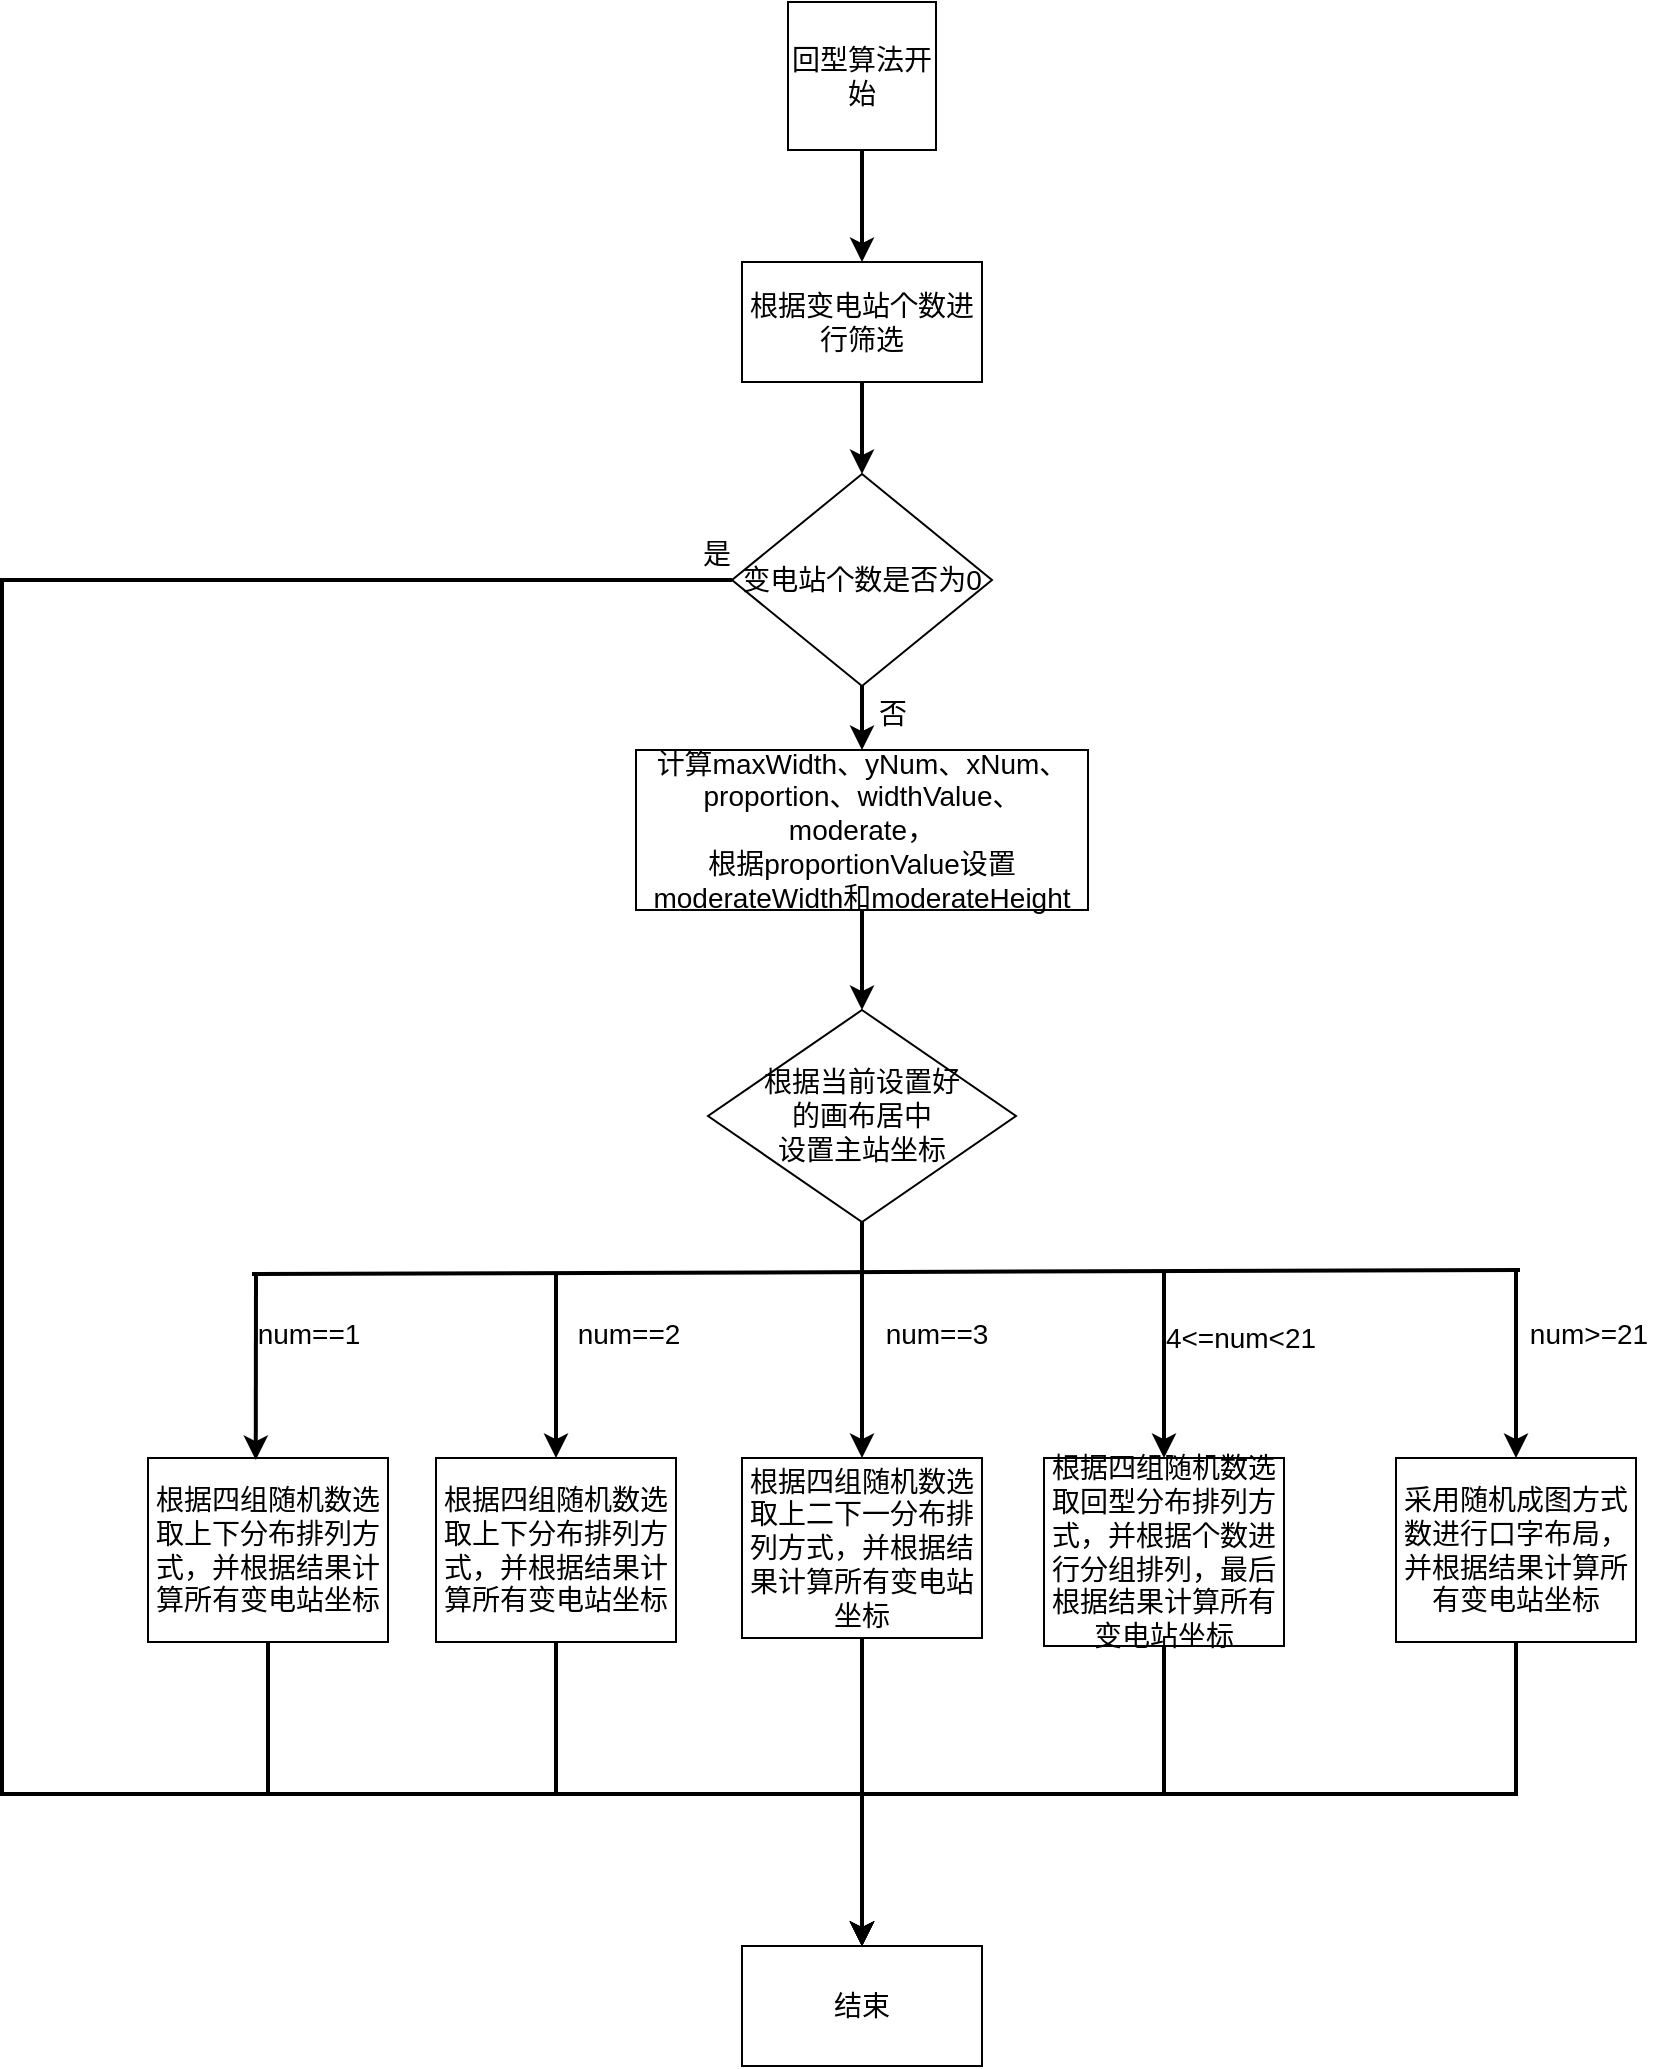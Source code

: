 <mxfile version="24.2.5" type="github">
  <diagram name="Page-1" id="edf60f1a-56cd-e834-aa8a-f176f3a09ee4">
    <mxGraphModel dx="2074" dy="1029" grid="1" gridSize="2" guides="1" tooltips="1" connect="1" arrows="1" fold="1" page="1" pageScale="1" pageWidth="3300" pageHeight="2339" background="none" math="0" shadow="0">
      <root>
        <mxCell id="0" />
        <mxCell id="1" parent="0" />
        <mxCell id="O1Lk2BeVLnMHG4F84F1X-48" style="edgeStyle=orthogonalEdgeStyle;rounded=0;orthogonalLoop=1;jettySize=auto;html=1;exitX=0.5;exitY=1;exitDx=0;exitDy=0;strokeWidth=2;fontSize=14;" parent="1" source="O1Lk2BeVLnMHG4F84F1X-1" target="O1Lk2BeVLnMHG4F84F1X-2" edge="1">
          <mxGeometry relative="1" as="geometry" />
        </mxCell>
        <mxCell id="O1Lk2BeVLnMHG4F84F1X-1" value="回型算法开始" style="whiteSpace=wrap;html=1;aspect=fixed;fontSize=14;" parent="1" vertex="1">
          <mxGeometry x="792" y="198" width="74" height="74" as="geometry" />
        </mxCell>
        <mxCell id="O1Lk2BeVLnMHG4F84F1X-12" value="" style="edgeStyle=orthogonalEdgeStyle;rounded=0;orthogonalLoop=1;jettySize=auto;html=1;strokeWidth=2;fontSize=14;" parent="1" source="O1Lk2BeVLnMHG4F84F1X-2" target="O1Lk2BeVLnMHG4F84F1X-11" edge="1">
          <mxGeometry relative="1" as="geometry">
            <Array as="points">
              <mxPoint x="829" y="408" />
              <mxPoint x="829" y="408" />
            </Array>
          </mxGeometry>
        </mxCell>
        <mxCell id="O1Lk2BeVLnMHG4F84F1X-2" value="根据变电站个数进行筛选" style="whiteSpace=wrap;html=1;fontSize=14;" parent="1" vertex="1">
          <mxGeometry x="769" y="328" width="120" height="60" as="geometry" />
        </mxCell>
        <mxCell id="O1Lk2BeVLnMHG4F84F1X-19" value="" style="edgeStyle=orthogonalEdgeStyle;rounded=0;orthogonalLoop=1;jettySize=auto;html=1;strokeWidth=2;fontSize=14;" parent="1" source="O1Lk2BeVLnMHG4F84F1X-11" target="O1Lk2BeVLnMHG4F84F1X-18" edge="1">
          <mxGeometry relative="1" as="geometry">
            <Array as="points">
              <mxPoint x="829" y="558" />
              <mxPoint x="829" y="558" />
            </Array>
          </mxGeometry>
        </mxCell>
        <mxCell id="O1Lk2BeVLnMHG4F84F1X-79" style="edgeStyle=orthogonalEdgeStyle;rounded=0;orthogonalLoop=1;jettySize=auto;html=1;exitX=0;exitY=0.5;exitDx=0;exitDy=0;endArrow=none;endFill=0;strokeWidth=2;fontSize=14;" parent="1" source="O1Lk2BeVLnMHG4F84F1X-11" edge="1">
          <mxGeometry relative="1" as="geometry">
            <mxPoint x="534" y="1094" as="targetPoint" />
            <Array as="points">
              <mxPoint x="399" y="487" />
              <mxPoint x="399" y="1094" />
            </Array>
          </mxGeometry>
        </mxCell>
        <mxCell id="O1Lk2BeVLnMHG4F84F1X-11" value="变电站个数是否为0" style="rhombus;whiteSpace=wrap;html=1;fontSize=14;" parent="1" vertex="1">
          <mxGeometry x="764" y="434" width="130" height="106" as="geometry" />
        </mxCell>
        <mxCell id="O1Lk2BeVLnMHG4F84F1X-13" value="结束" style="whiteSpace=wrap;html=1;fontSize=14;" parent="1" vertex="1">
          <mxGeometry x="769" y="1170" width="120" height="60" as="geometry" />
        </mxCell>
        <mxCell id="O1Lk2BeVLnMHG4F84F1X-22" value="" style="edgeStyle=orthogonalEdgeStyle;rounded=0;orthogonalLoop=1;jettySize=auto;html=1;strokeWidth=2;fontSize=14;" parent="1" source="O1Lk2BeVLnMHG4F84F1X-18" target="O1Lk2BeVLnMHG4F84F1X-21" edge="1">
          <mxGeometry relative="1" as="geometry" />
        </mxCell>
        <mxCell id="O1Lk2BeVLnMHG4F84F1X-18" value="&lt;div style=&quot;font-size: 14px;&quot;&gt;&lt;span style=&quot;background-color: initial; font-size: 14px;&quot;&gt;计算maxWidth、yNum、&lt;/span&gt;&lt;span style=&quot;background-color: initial; font-size: 14px;&quot;&gt;xNum、&lt;/span&gt;&lt;span style=&quot;background-color: initial; font-size: 14px;&quot;&gt;proportion、widthValue、moderate，&lt;/span&gt;&lt;/div&gt;&lt;div style=&quot;font-size: 14px;&quot;&gt;根据proportionValue设置&lt;/div&gt;&lt;div style=&quot;font-size: 14px;&quot;&gt;&lt;span style=&quot;background-color: initial; font-size: 14px;&quot;&gt;moderateWidth和&lt;/span&gt;&lt;span style=&quot;background-color: initial; font-size: 14px;&quot;&gt;moderateHeight&lt;/span&gt;&lt;/div&gt;" style="html=1;align=center;labelPosition=center;verticalLabelPosition=middle;verticalAlign=middle;whiteSpace=wrap;fontSize=14;" parent="1" vertex="1">
          <mxGeometry x="716" y="572" width="226" height="80" as="geometry" />
        </mxCell>
        <mxCell id="O1Lk2BeVLnMHG4F84F1X-21" value="根据当前设置好&lt;br style=&quot;font-size: 14px;&quot;&gt;的画布居中&lt;br style=&quot;font-size: 14px;&quot;&gt;设置主站坐标" style="rhombus;whiteSpace=wrap;html=1;fontSize=14;" parent="1" vertex="1">
          <mxGeometry x="752" y="702" width="154" height="106" as="geometry" />
        </mxCell>
        <mxCell id="O1Lk2BeVLnMHG4F84F1X-75" style="edgeStyle=orthogonalEdgeStyle;rounded=0;orthogonalLoop=1;jettySize=auto;html=1;exitX=0.5;exitY=1;exitDx=0;exitDy=0;entryX=0.5;entryY=0;entryDx=0;entryDy=0;strokeWidth=2;fontSize=14;" parent="1" source="O1Lk2BeVLnMHG4F84F1X-23" target="O1Lk2BeVLnMHG4F84F1X-13" edge="1">
          <mxGeometry relative="1" as="geometry">
            <mxPoint x="630" y="1140" as="targetPoint" />
          </mxGeometry>
        </mxCell>
        <mxCell id="O1Lk2BeVLnMHG4F84F1X-23" value="根据四组随机数选取上下分布排列方式，并根据结果计算所有变电站坐标" style="whiteSpace=wrap;html=1;fontSize=14;" parent="1" vertex="1">
          <mxGeometry x="472" y="926" width="120" height="92" as="geometry" />
        </mxCell>
        <mxCell id="O1Lk2BeVLnMHG4F84F1X-77" style="edgeStyle=orthogonalEdgeStyle;rounded=0;orthogonalLoop=1;jettySize=auto;html=1;exitX=0.5;exitY=1;exitDx=0;exitDy=0;entryX=0.5;entryY=0;entryDx=0;entryDy=0;strokeWidth=2;fontSize=14;" parent="1" source="O1Lk2BeVLnMHG4F84F1X-25" target="O1Lk2BeVLnMHG4F84F1X-13" edge="1">
          <mxGeometry relative="1" as="geometry">
            <Array as="points">
              <mxPoint x="980" y="1094" />
              <mxPoint x="829" y="1094" />
            </Array>
          </mxGeometry>
        </mxCell>
        <mxCell id="O1Lk2BeVLnMHG4F84F1X-25" value="根据四组随机数选取回型分布排列方式，并根据个数进行分组排列，最后根据结果计算所有变电站坐标" style="whiteSpace=wrap;html=1;fontSize=14;" parent="1" vertex="1">
          <mxGeometry x="920" y="926" width="120" height="94" as="geometry" />
        </mxCell>
        <mxCell id="O1Lk2BeVLnMHG4F84F1X-70" style="edgeStyle=orthogonalEdgeStyle;rounded=0;orthogonalLoop=1;jettySize=auto;html=1;exitX=0.5;exitY=1;exitDx=0;exitDy=0;entryX=0.5;entryY=0;entryDx=0;entryDy=0;strokeWidth=2;fontSize=14;" parent="1" source="O1Lk2BeVLnMHG4F84F1X-26" target="O1Lk2BeVLnMHG4F84F1X-13" edge="1">
          <mxGeometry relative="1" as="geometry" />
        </mxCell>
        <mxCell id="O1Lk2BeVLnMHG4F84F1X-26" value="采用随机成图方式数进行口字布局，并根据结果计算所有变电站坐标" style="whiteSpace=wrap;html=1;fontSize=14;" parent="1" vertex="1">
          <mxGeometry x="1096" y="926" width="120" height="92" as="geometry" />
        </mxCell>
        <mxCell id="O1Lk2BeVLnMHG4F84F1X-73" style="edgeStyle=orthogonalEdgeStyle;rounded=0;orthogonalLoop=1;jettySize=auto;html=1;exitX=0.5;exitY=1;exitDx=0;exitDy=0;entryX=0.5;entryY=0;entryDx=0;entryDy=0;strokeWidth=2;fontSize=14;" parent="1" source="O1Lk2BeVLnMHG4F84F1X-27" target="O1Lk2BeVLnMHG4F84F1X-13" edge="1">
          <mxGeometry relative="1" as="geometry" />
        </mxCell>
        <mxCell id="O1Lk2BeVLnMHG4F84F1X-27" value="根据四组随机数选取上二下一分布排列方式，并根据结果计算所有变电站坐标" style="whiteSpace=wrap;html=1;fontSize=14;" parent="1" vertex="1">
          <mxGeometry x="769" y="926" width="120" height="90" as="geometry" />
        </mxCell>
        <mxCell id="O1Lk2BeVLnMHG4F84F1X-29" value="num==1" style="text;html=1;align=center;verticalAlign=middle;resizable=0;points=[];autosize=1;strokeColor=none;fillColor=none;fontSize=14;" parent="1" vertex="1">
          <mxGeometry x="517" y="849" width="70" height="30" as="geometry" />
        </mxCell>
        <mxCell id="O1Lk2BeVLnMHG4F84F1X-30" value="num&amp;gt;=21" style="text;html=1;align=center;verticalAlign=middle;resizable=0;points=[];autosize=1;strokeColor=none;fillColor=none;fontSize=14;" parent="1" vertex="1">
          <mxGeometry x="1153" y="849" width="78" height="30" as="geometry" />
        </mxCell>
        <mxCell id="O1Lk2BeVLnMHG4F84F1X-33" value="4&amp;lt;=num&amp;lt;21" style="text;html=1;align=center;verticalAlign=middle;resizable=0;points=[];autosize=1;strokeColor=none;fillColor=none;fontSize=14;" parent="1" vertex="1">
          <mxGeometry x="971" y="851" width="94" height="30" as="geometry" />
        </mxCell>
        <mxCell id="O1Lk2BeVLnMHG4F84F1X-74" style="edgeStyle=orthogonalEdgeStyle;rounded=0;orthogonalLoop=1;jettySize=auto;html=1;exitX=0.5;exitY=1;exitDx=0;exitDy=0;entryX=0.5;entryY=0;entryDx=0;entryDy=0;strokeWidth=2;fontSize=14;" parent="1" source="O1Lk2BeVLnMHG4F84F1X-37" target="O1Lk2BeVLnMHG4F84F1X-13" edge="1">
          <mxGeometry relative="1" as="geometry" />
        </mxCell>
        <mxCell id="O1Lk2BeVLnMHG4F84F1X-37" value="根据四组随机数选取上下分布排列方式，并根据结果计算所有变电站坐标" style="whiteSpace=wrap;html=1;fontSize=14;" parent="1" vertex="1">
          <mxGeometry x="616" y="926" width="120" height="92" as="geometry" />
        </mxCell>
        <mxCell id="O1Lk2BeVLnMHG4F84F1X-60" value="" style="endArrow=none;html=1;rounded=0;strokeWidth=2;fontSize=14;" parent="1" edge="1">
          <mxGeometry width="50" height="50" relative="1" as="geometry">
            <mxPoint x="524" y="834" as="sourcePoint" />
            <mxPoint x="1158" y="832" as="targetPoint" />
          </mxGeometry>
        </mxCell>
        <mxCell id="O1Lk2BeVLnMHG4F84F1X-62" value="" style="endArrow=classic;html=1;rounded=0;entryX=0.449;entryY=0.011;entryDx=0;entryDy=0;entryPerimeter=0;strokeWidth=2;fontSize=14;" parent="1" target="O1Lk2BeVLnMHG4F84F1X-23" edge="1">
          <mxGeometry width="50" height="50" relative="1" as="geometry">
            <mxPoint x="526" y="834" as="sourcePoint" />
            <mxPoint x="720" y="780" as="targetPoint" />
          </mxGeometry>
        </mxCell>
        <mxCell id="O1Lk2BeVLnMHG4F84F1X-63" value="" style="endArrow=classic;html=1;rounded=0;entryX=0.5;entryY=0;entryDx=0;entryDy=0;strokeWidth=2;fontSize=14;" parent="1" target="O1Lk2BeVLnMHG4F84F1X-37" edge="1">
          <mxGeometry width="50" height="50" relative="1" as="geometry">
            <mxPoint x="676" y="834" as="sourcePoint" />
            <mxPoint x="716" y="876" as="targetPoint" />
          </mxGeometry>
        </mxCell>
        <mxCell id="O1Lk2BeVLnMHG4F84F1X-65" value="" style="endArrow=none;html=1;rounded=0;exitX=0.5;exitY=1;exitDx=0;exitDy=0;strokeWidth=2;fontSize=14;" parent="1" source="O1Lk2BeVLnMHG4F84F1X-21" edge="1">
          <mxGeometry width="50" height="50" relative="1" as="geometry">
            <mxPoint x="840" y="824" as="sourcePoint" />
            <mxPoint x="829" y="832" as="targetPoint" />
            <Array as="points">
              <mxPoint x="829" y="822" />
            </Array>
          </mxGeometry>
        </mxCell>
        <mxCell id="O1Lk2BeVLnMHG4F84F1X-67" value="" style="endArrow=classic;html=1;rounded=0;strokeWidth=2;fontSize=14;" parent="1" target="O1Lk2BeVLnMHG4F84F1X-27" edge="1">
          <mxGeometry width="50" height="50" relative="1" as="geometry">
            <mxPoint x="829" y="832" as="sourcePoint" />
            <mxPoint x="892" y="902" as="targetPoint" />
          </mxGeometry>
        </mxCell>
        <mxCell id="O1Lk2BeVLnMHG4F84F1X-68" value="" style="endArrow=classic;html=1;rounded=0;entryX=0.5;entryY=0;entryDx=0;entryDy=0;strokeWidth=2;fontSize=14;" parent="1" target="O1Lk2BeVLnMHG4F84F1X-26" edge="1">
          <mxGeometry width="50" height="50" relative="1" as="geometry">
            <mxPoint x="1156" y="832" as="sourcePoint" />
            <mxPoint x="1216" y="858" as="targetPoint" />
          </mxGeometry>
        </mxCell>
        <mxCell id="O1Lk2BeVLnMHG4F84F1X-69" value="" style="endArrow=classic;html=1;rounded=0;entryX=0.5;entryY=0;entryDx=0;entryDy=0;strokeWidth=2;fontSize=14;" parent="1" target="O1Lk2BeVLnMHG4F84F1X-25" edge="1">
          <mxGeometry width="50" height="50" relative="1" as="geometry">
            <mxPoint x="980" y="832" as="sourcePoint" />
            <mxPoint x="824" y="658" as="targetPoint" />
          </mxGeometry>
        </mxCell>
        <mxCell id="O1Lk2BeVLnMHG4F84F1X-81" value="否" style="text;html=1;align=center;verticalAlign=middle;resizable=0;points=[];autosize=1;strokeColor=none;fillColor=none;fontSize=14;" parent="1" vertex="1">
          <mxGeometry x="827" y="539" width="34" height="30" as="geometry" />
        </mxCell>
        <mxCell id="O1Lk2BeVLnMHG4F84F1X-82" value="是" style="text;html=1;align=center;verticalAlign=middle;resizable=0;points=[];autosize=1;strokeColor=none;fillColor=none;fontSize=14;" parent="1" vertex="1">
          <mxGeometry x="739" y="459" width="34" height="30" as="geometry" />
        </mxCell>
        <mxCell id="O1Lk2BeVLnMHG4F84F1X-83" value="num==3" style="text;html=1;align=center;verticalAlign=middle;resizable=0;points=[];autosize=1;strokeColor=none;fillColor=none;fontSize=14;" parent="1" vertex="1">
          <mxGeometry x="831" y="849" width="70" height="30" as="geometry" />
        </mxCell>
        <mxCell id="O1Lk2BeVLnMHG4F84F1X-84" value="num==2" style="text;html=1;align=center;verticalAlign=middle;resizable=0;points=[];autosize=1;strokeColor=none;fillColor=none;fontSize=14;" parent="1" vertex="1">
          <mxGeometry x="677" y="849" width="70" height="30" as="geometry" />
        </mxCell>
      </root>
    </mxGraphModel>
  </diagram>
</mxfile>
